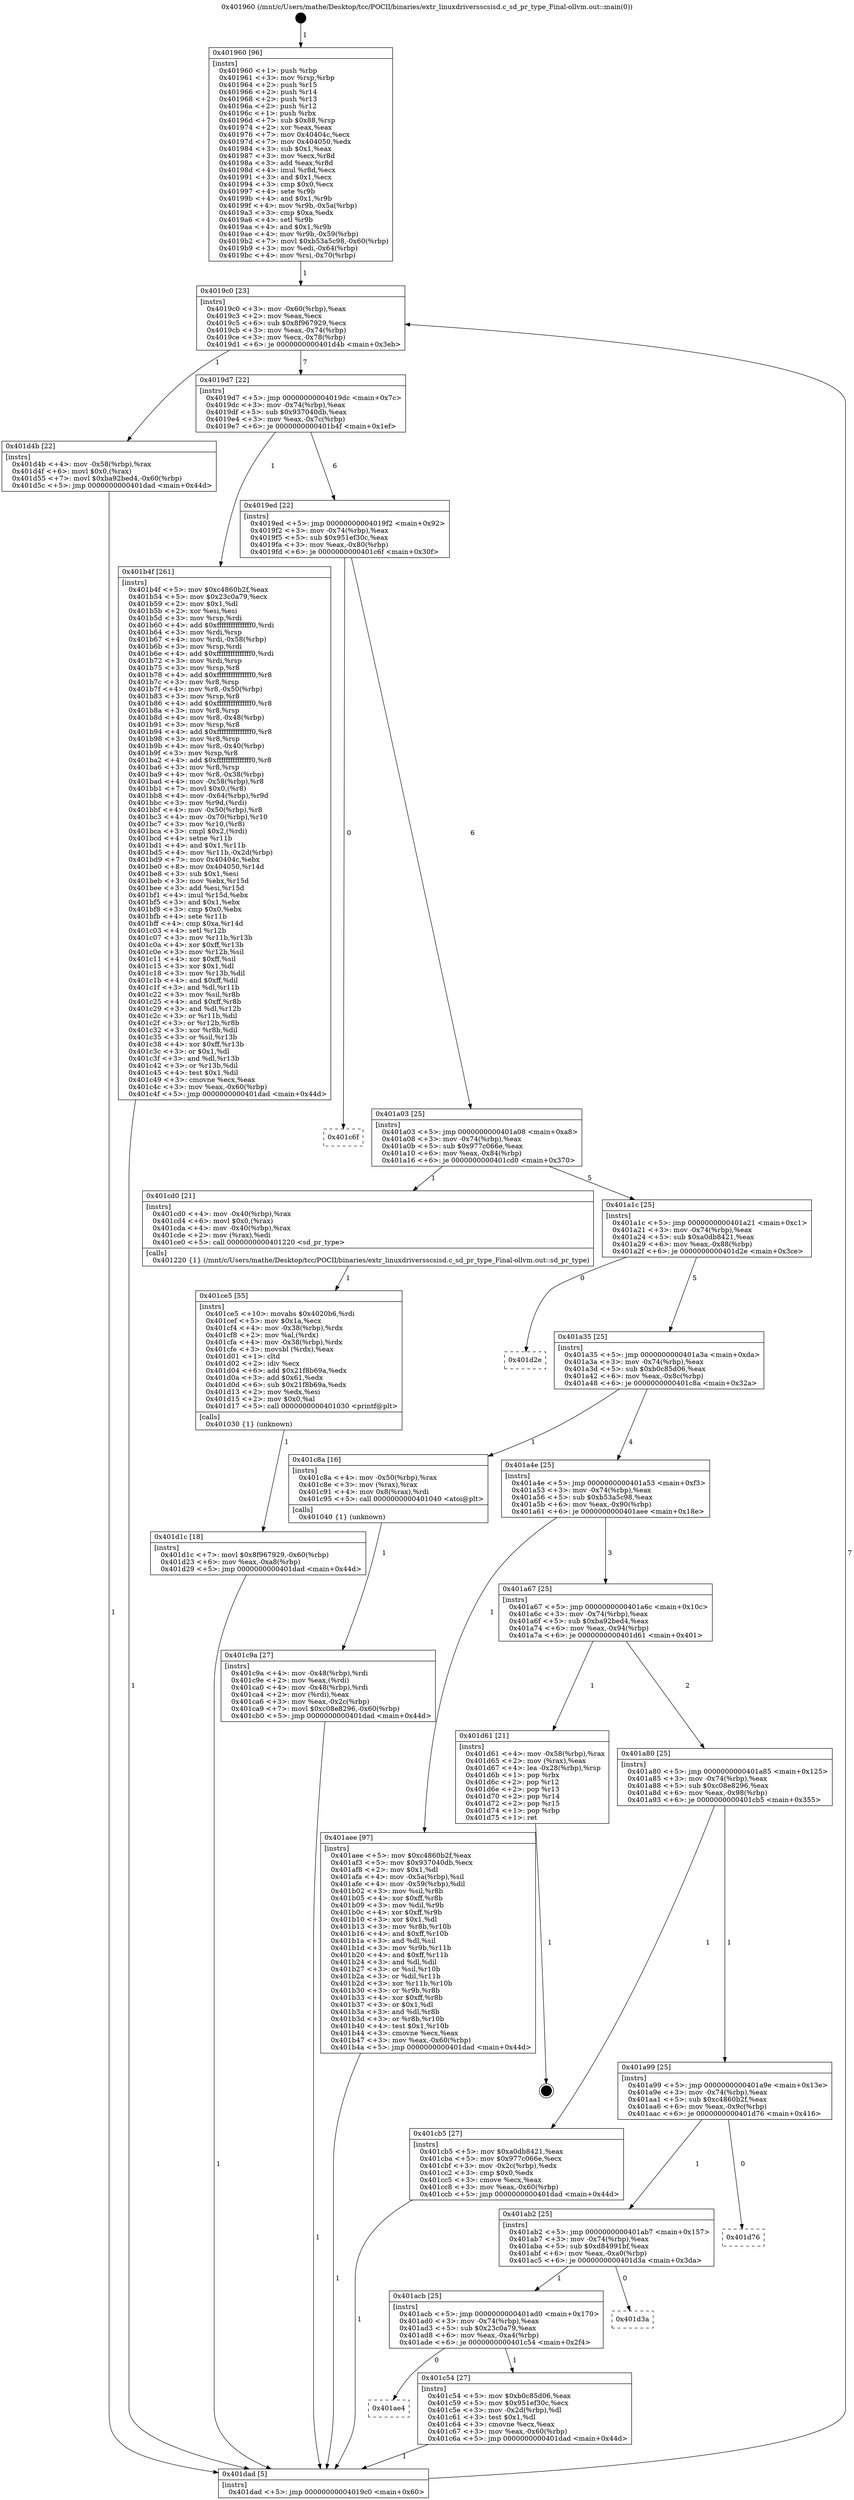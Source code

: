 digraph "0x401960" {
  label = "0x401960 (/mnt/c/Users/mathe/Desktop/tcc/POCII/binaries/extr_linuxdriversscsisd.c_sd_pr_type_Final-ollvm.out::main(0))"
  labelloc = "t"
  node[shape=record]

  Entry [label="",width=0.3,height=0.3,shape=circle,fillcolor=black,style=filled]
  "0x4019c0" [label="{
     0x4019c0 [23]\l
     | [instrs]\l
     &nbsp;&nbsp;0x4019c0 \<+3\>: mov -0x60(%rbp),%eax\l
     &nbsp;&nbsp;0x4019c3 \<+2\>: mov %eax,%ecx\l
     &nbsp;&nbsp;0x4019c5 \<+6\>: sub $0x8f967929,%ecx\l
     &nbsp;&nbsp;0x4019cb \<+3\>: mov %eax,-0x74(%rbp)\l
     &nbsp;&nbsp;0x4019ce \<+3\>: mov %ecx,-0x78(%rbp)\l
     &nbsp;&nbsp;0x4019d1 \<+6\>: je 0000000000401d4b \<main+0x3eb\>\l
  }"]
  "0x401d4b" [label="{
     0x401d4b [22]\l
     | [instrs]\l
     &nbsp;&nbsp;0x401d4b \<+4\>: mov -0x58(%rbp),%rax\l
     &nbsp;&nbsp;0x401d4f \<+6\>: movl $0x0,(%rax)\l
     &nbsp;&nbsp;0x401d55 \<+7\>: movl $0xba92bed4,-0x60(%rbp)\l
     &nbsp;&nbsp;0x401d5c \<+5\>: jmp 0000000000401dad \<main+0x44d\>\l
  }"]
  "0x4019d7" [label="{
     0x4019d7 [22]\l
     | [instrs]\l
     &nbsp;&nbsp;0x4019d7 \<+5\>: jmp 00000000004019dc \<main+0x7c\>\l
     &nbsp;&nbsp;0x4019dc \<+3\>: mov -0x74(%rbp),%eax\l
     &nbsp;&nbsp;0x4019df \<+5\>: sub $0x937040db,%eax\l
     &nbsp;&nbsp;0x4019e4 \<+3\>: mov %eax,-0x7c(%rbp)\l
     &nbsp;&nbsp;0x4019e7 \<+6\>: je 0000000000401b4f \<main+0x1ef\>\l
  }"]
  Exit [label="",width=0.3,height=0.3,shape=circle,fillcolor=black,style=filled,peripheries=2]
  "0x401b4f" [label="{
     0x401b4f [261]\l
     | [instrs]\l
     &nbsp;&nbsp;0x401b4f \<+5\>: mov $0xc4860b2f,%eax\l
     &nbsp;&nbsp;0x401b54 \<+5\>: mov $0x23c0a79,%ecx\l
     &nbsp;&nbsp;0x401b59 \<+2\>: mov $0x1,%dl\l
     &nbsp;&nbsp;0x401b5b \<+2\>: xor %esi,%esi\l
     &nbsp;&nbsp;0x401b5d \<+3\>: mov %rsp,%rdi\l
     &nbsp;&nbsp;0x401b60 \<+4\>: add $0xfffffffffffffff0,%rdi\l
     &nbsp;&nbsp;0x401b64 \<+3\>: mov %rdi,%rsp\l
     &nbsp;&nbsp;0x401b67 \<+4\>: mov %rdi,-0x58(%rbp)\l
     &nbsp;&nbsp;0x401b6b \<+3\>: mov %rsp,%rdi\l
     &nbsp;&nbsp;0x401b6e \<+4\>: add $0xfffffffffffffff0,%rdi\l
     &nbsp;&nbsp;0x401b72 \<+3\>: mov %rdi,%rsp\l
     &nbsp;&nbsp;0x401b75 \<+3\>: mov %rsp,%r8\l
     &nbsp;&nbsp;0x401b78 \<+4\>: add $0xfffffffffffffff0,%r8\l
     &nbsp;&nbsp;0x401b7c \<+3\>: mov %r8,%rsp\l
     &nbsp;&nbsp;0x401b7f \<+4\>: mov %r8,-0x50(%rbp)\l
     &nbsp;&nbsp;0x401b83 \<+3\>: mov %rsp,%r8\l
     &nbsp;&nbsp;0x401b86 \<+4\>: add $0xfffffffffffffff0,%r8\l
     &nbsp;&nbsp;0x401b8a \<+3\>: mov %r8,%rsp\l
     &nbsp;&nbsp;0x401b8d \<+4\>: mov %r8,-0x48(%rbp)\l
     &nbsp;&nbsp;0x401b91 \<+3\>: mov %rsp,%r8\l
     &nbsp;&nbsp;0x401b94 \<+4\>: add $0xfffffffffffffff0,%r8\l
     &nbsp;&nbsp;0x401b98 \<+3\>: mov %r8,%rsp\l
     &nbsp;&nbsp;0x401b9b \<+4\>: mov %r8,-0x40(%rbp)\l
     &nbsp;&nbsp;0x401b9f \<+3\>: mov %rsp,%r8\l
     &nbsp;&nbsp;0x401ba2 \<+4\>: add $0xfffffffffffffff0,%r8\l
     &nbsp;&nbsp;0x401ba6 \<+3\>: mov %r8,%rsp\l
     &nbsp;&nbsp;0x401ba9 \<+4\>: mov %r8,-0x38(%rbp)\l
     &nbsp;&nbsp;0x401bad \<+4\>: mov -0x58(%rbp),%r8\l
     &nbsp;&nbsp;0x401bb1 \<+7\>: movl $0x0,(%r8)\l
     &nbsp;&nbsp;0x401bb8 \<+4\>: mov -0x64(%rbp),%r9d\l
     &nbsp;&nbsp;0x401bbc \<+3\>: mov %r9d,(%rdi)\l
     &nbsp;&nbsp;0x401bbf \<+4\>: mov -0x50(%rbp),%r8\l
     &nbsp;&nbsp;0x401bc3 \<+4\>: mov -0x70(%rbp),%r10\l
     &nbsp;&nbsp;0x401bc7 \<+3\>: mov %r10,(%r8)\l
     &nbsp;&nbsp;0x401bca \<+3\>: cmpl $0x2,(%rdi)\l
     &nbsp;&nbsp;0x401bcd \<+4\>: setne %r11b\l
     &nbsp;&nbsp;0x401bd1 \<+4\>: and $0x1,%r11b\l
     &nbsp;&nbsp;0x401bd5 \<+4\>: mov %r11b,-0x2d(%rbp)\l
     &nbsp;&nbsp;0x401bd9 \<+7\>: mov 0x40404c,%ebx\l
     &nbsp;&nbsp;0x401be0 \<+8\>: mov 0x404050,%r14d\l
     &nbsp;&nbsp;0x401be8 \<+3\>: sub $0x1,%esi\l
     &nbsp;&nbsp;0x401beb \<+3\>: mov %ebx,%r15d\l
     &nbsp;&nbsp;0x401bee \<+3\>: add %esi,%r15d\l
     &nbsp;&nbsp;0x401bf1 \<+4\>: imul %r15d,%ebx\l
     &nbsp;&nbsp;0x401bf5 \<+3\>: and $0x1,%ebx\l
     &nbsp;&nbsp;0x401bf8 \<+3\>: cmp $0x0,%ebx\l
     &nbsp;&nbsp;0x401bfb \<+4\>: sete %r11b\l
     &nbsp;&nbsp;0x401bff \<+4\>: cmp $0xa,%r14d\l
     &nbsp;&nbsp;0x401c03 \<+4\>: setl %r12b\l
     &nbsp;&nbsp;0x401c07 \<+3\>: mov %r11b,%r13b\l
     &nbsp;&nbsp;0x401c0a \<+4\>: xor $0xff,%r13b\l
     &nbsp;&nbsp;0x401c0e \<+3\>: mov %r12b,%sil\l
     &nbsp;&nbsp;0x401c11 \<+4\>: xor $0xff,%sil\l
     &nbsp;&nbsp;0x401c15 \<+3\>: xor $0x1,%dl\l
     &nbsp;&nbsp;0x401c18 \<+3\>: mov %r13b,%dil\l
     &nbsp;&nbsp;0x401c1b \<+4\>: and $0xff,%dil\l
     &nbsp;&nbsp;0x401c1f \<+3\>: and %dl,%r11b\l
     &nbsp;&nbsp;0x401c22 \<+3\>: mov %sil,%r8b\l
     &nbsp;&nbsp;0x401c25 \<+4\>: and $0xff,%r8b\l
     &nbsp;&nbsp;0x401c29 \<+3\>: and %dl,%r12b\l
     &nbsp;&nbsp;0x401c2c \<+3\>: or %r11b,%dil\l
     &nbsp;&nbsp;0x401c2f \<+3\>: or %r12b,%r8b\l
     &nbsp;&nbsp;0x401c32 \<+3\>: xor %r8b,%dil\l
     &nbsp;&nbsp;0x401c35 \<+3\>: or %sil,%r13b\l
     &nbsp;&nbsp;0x401c38 \<+4\>: xor $0xff,%r13b\l
     &nbsp;&nbsp;0x401c3c \<+3\>: or $0x1,%dl\l
     &nbsp;&nbsp;0x401c3f \<+3\>: and %dl,%r13b\l
     &nbsp;&nbsp;0x401c42 \<+3\>: or %r13b,%dil\l
     &nbsp;&nbsp;0x401c45 \<+4\>: test $0x1,%dil\l
     &nbsp;&nbsp;0x401c49 \<+3\>: cmovne %ecx,%eax\l
     &nbsp;&nbsp;0x401c4c \<+3\>: mov %eax,-0x60(%rbp)\l
     &nbsp;&nbsp;0x401c4f \<+5\>: jmp 0000000000401dad \<main+0x44d\>\l
  }"]
  "0x4019ed" [label="{
     0x4019ed [22]\l
     | [instrs]\l
     &nbsp;&nbsp;0x4019ed \<+5\>: jmp 00000000004019f2 \<main+0x92\>\l
     &nbsp;&nbsp;0x4019f2 \<+3\>: mov -0x74(%rbp),%eax\l
     &nbsp;&nbsp;0x4019f5 \<+5\>: sub $0x951ef30c,%eax\l
     &nbsp;&nbsp;0x4019fa \<+3\>: mov %eax,-0x80(%rbp)\l
     &nbsp;&nbsp;0x4019fd \<+6\>: je 0000000000401c6f \<main+0x30f\>\l
  }"]
  "0x401d1c" [label="{
     0x401d1c [18]\l
     | [instrs]\l
     &nbsp;&nbsp;0x401d1c \<+7\>: movl $0x8f967929,-0x60(%rbp)\l
     &nbsp;&nbsp;0x401d23 \<+6\>: mov %eax,-0xa8(%rbp)\l
     &nbsp;&nbsp;0x401d29 \<+5\>: jmp 0000000000401dad \<main+0x44d\>\l
  }"]
  "0x401c6f" [label="{
     0x401c6f\l
  }", style=dashed]
  "0x401a03" [label="{
     0x401a03 [25]\l
     | [instrs]\l
     &nbsp;&nbsp;0x401a03 \<+5\>: jmp 0000000000401a08 \<main+0xa8\>\l
     &nbsp;&nbsp;0x401a08 \<+3\>: mov -0x74(%rbp),%eax\l
     &nbsp;&nbsp;0x401a0b \<+5\>: sub $0x977c066e,%eax\l
     &nbsp;&nbsp;0x401a10 \<+6\>: mov %eax,-0x84(%rbp)\l
     &nbsp;&nbsp;0x401a16 \<+6\>: je 0000000000401cd0 \<main+0x370\>\l
  }"]
  "0x401ce5" [label="{
     0x401ce5 [55]\l
     | [instrs]\l
     &nbsp;&nbsp;0x401ce5 \<+10\>: movabs $0x4020b6,%rdi\l
     &nbsp;&nbsp;0x401cef \<+5\>: mov $0x1a,%ecx\l
     &nbsp;&nbsp;0x401cf4 \<+4\>: mov -0x38(%rbp),%rdx\l
     &nbsp;&nbsp;0x401cf8 \<+2\>: mov %al,(%rdx)\l
     &nbsp;&nbsp;0x401cfa \<+4\>: mov -0x38(%rbp),%rdx\l
     &nbsp;&nbsp;0x401cfe \<+3\>: movsbl (%rdx),%eax\l
     &nbsp;&nbsp;0x401d01 \<+1\>: cltd\l
     &nbsp;&nbsp;0x401d02 \<+2\>: idiv %ecx\l
     &nbsp;&nbsp;0x401d04 \<+6\>: add $0x21f8b69a,%edx\l
     &nbsp;&nbsp;0x401d0a \<+3\>: add $0x61,%edx\l
     &nbsp;&nbsp;0x401d0d \<+6\>: sub $0x21f8b69a,%edx\l
     &nbsp;&nbsp;0x401d13 \<+2\>: mov %edx,%esi\l
     &nbsp;&nbsp;0x401d15 \<+2\>: mov $0x0,%al\l
     &nbsp;&nbsp;0x401d17 \<+5\>: call 0000000000401030 \<printf@plt\>\l
     | [calls]\l
     &nbsp;&nbsp;0x401030 \{1\} (unknown)\l
  }"]
  "0x401cd0" [label="{
     0x401cd0 [21]\l
     | [instrs]\l
     &nbsp;&nbsp;0x401cd0 \<+4\>: mov -0x40(%rbp),%rax\l
     &nbsp;&nbsp;0x401cd4 \<+6\>: movl $0x0,(%rax)\l
     &nbsp;&nbsp;0x401cda \<+4\>: mov -0x40(%rbp),%rax\l
     &nbsp;&nbsp;0x401cde \<+2\>: mov (%rax),%edi\l
     &nbsp;&nbsp;0x401ce0 \<+5\>: call 0000000000401220 \<sd_pr_type\>\l
     | [calls]\l
     &nbsp;&nbsp;0x401220 \{1\} (/mnt/c/Users/mathe/Desktop/tcc/POCII/binaries/extr_linuxdriversscsisd.c_sd_pr_type_Final-ollvm.out::sd_pr_type)\l
  }"]
  "0x401a1c" [label="{
     0x401a1c [25]\l
     | [instrs]\l
     &nbsp;&nbsp;0x401a1c \<+5\>: jmp 0000000000401a21 \<main+0xc1\>\l
     &nbsp;&nbsp;0x401a21 \<+3\>: mov -0x74(%rbp),%eax\l
     &nbsp;&nbsp;0x401a24 \<+5\>: sub $0xa0db8421,%eax\l
     &nbsp;&nbsp;0x401a29 \<+6\>: mov %eax,-0x88(%rbp)\l
     &nbsp;&nbsp;0x401a2f \<+6\>: je 0000000000401d2e \<main+0x3ce\>\l
  }"]
  "0x401c9a" [label="{
     0x401c9a [27]\l
     | [instrs]\l
     &nbsp;&nbsp;0x401c9a \<+4\>: mov -0x48(%rbp),%rdi\l
     &nbsp;&nbsp;0x401c9e \<+2\>: mov %eax,(%rdi)\l
     &nbsp;&nbsp;0x401ca0 \<+4\>: mov -0x48(%rbp),%rdi\l
     &nbsp;&nbsp;0x401ca4 \<+2\>: mov (%rdi),%eax\l
     &nbsp;&nbsp;0x401ca6 \<+3\>: mov %eax,-0x2c(%rbp)\l
     &nbsp;&nbsp;0x401ca9 \<+7\>: movl $0xc08e8296,-0x60(%rbp)\l
     &nbsp;&nbsp;0x401cb0 \<+5\>: jmp 0000000000401dad \<main+0x44d\>\l
  }"]
  "0x401d2e" [label="{
     0x401d2e\l
  }", style=dashed]
  "0x401a35" [label="{
     0x401a35 [25]\l
     | [instrs]\l
     &nbsp;&nbsp;0x401a35 \<+5\>: jmp 0000000000401a3a \<main+0xda\>\l
     &nbsp;&nbsp;0x401a3a \<+3\>: mov -0x74(%rbp),%eax\l
     &nbsp;&nbsp;0x401a3d \<+5\>: sub $0xb0c85d06,%eax\l
     &nbsp;&nbsp;0x401a42 \<+6\>: mov %eax,-0x8c(%rbp)\l
     &nbsp;&nbsp;0x401a48 \<+6\>: je 0000000000401c8a \<main+0x32a\>\l
  }"]
  "0x401ae4" [label="{
     0x401ae4\l
  }", style=dashed]
  "0x401c8a" [label="{
     0x401c8a [16]\l
     | [instrs]\l
     &nbsp;&nbsp;0x401c8a \<+4\>: mov -0x50(%rbp),%rax\l
     &nbsp;&nbsp;0x401c8e \<+3\>: mov (%rax),%rax\l
     &nbsp;&nbsp;0x401c91 \<+4\>: mov 0x8(%rax),%rdi\l
     &nbsp;&nbsp;0x401c95 \<+5\>: call 0000000000401040 \<atoi@plt\>\l
     | [calls]\l
     &nbsp;&nbsp;0x401040 \{1\} (unknown)\l
  }"]
  "0x401a4e" [label="{
     0x401a4e [25]\l
     | [instrs]\l
     &nbsp;&nbsp;0x401a4e \<+5\>: jmp 0000000000401a53 \<main+0xf3\>\l
     &nbsp;&nbsp;0x401a53 \<+3\>: mov -0x74(%rbp),%eax\l
     &nbsp;&nbsp;0x401a56 \<+5\>: sub $0xb53a5c98,%eax\l
     &nbsp;&nbsp;0x401a5b \<+6\>: mov %eax,-0x90(%rbp)\l
     &nbsp;&nbsp;0x401a61 \<+6\>: je 0000000000401aee \<main+0x18e\>\l
  }"]
  "0x401c54" [label="{
     0x401c54 [27]\l
     | [instrs]\l
     &nbsp;&nbsp;0x401c54 \<+5\>: mov $0xb0c85d06,%eax\l
     &nbsp;&nbsp;0x401c59 \<+5\>: mov $0x951ef30c,%ecx\l
     &nbsp;&nbsp;0x401c5e \<+3\>: mov -0x2d(%rbp),%dl\l
     &nbsp;&nbsp;0x401c61 \<+3\>: test $0x1,%dl\l
     &nbsp;&nbsp;0x401c64 \<+3\>: cmovne %ecx,%eax\l
     &nbsp;&nbsp;0x401c67 \<+3\>: mov %eax,-0x60(%rbp)\l
     &nbsp;&nbsp;0x401c6a \<+5\>: jmp 0000000000401dad \<main+0x44d\>\l
  }"]
  "0x401aee" [label="{
     0x401aee [97]\l
     | [instrs]\l
     &nbsp;&nbsp;0x401aee \<+5\>: mov $0xc4860b2f,%eax\l
     &nbsp;&nbsp;0x401af3 \<+5\>: mov $0x937040db,%ecx\l
     &nbsp;&nbsp;0x401af8 \<+2\>: mov $0x1,%dl\l
     &nbsp;&nbsp;0x401afa \<+4\>: mov -0x5a(%rbp),%sil\l
     &nbsp;&nbsp;0x401afe \<+4\>: mov -0x59(%rbp),%dil\l
     &nbsp;&nbsp;0x401b02 \<+3\>: mov %sil,%r8b\l
     &nbsp;&nbsp;0x401b05 \<+4\>: xor $0xff,%r8b\l
     &nbsp;&nbsp;0x401b09 \<+3\>: mov %dil,%r9b\l
     &nbsp;&nbsp;0x401b0c \<+4\>: xor $0xff,%r9b\l
     &nbsp;&nbsp;0x401b10 \<+3\>: xor $0x1,%dl\l
     &nbsp;&nbsp;0x401b13 \<+3\>: mov %r8b,%r10b\l
     &nbsp;&nbsp;0x401b16 \<+4\>: and $0xff,%r10b\l
     &nbsp;&nbsp;0x401b1a \<+3\>: and %dl,%sil\l
     &nbsp;&nbsp;0x401b1d \<+3\>: mov %r9b,%r11b\l
     &nbsp;&nbsp;0x401b20 \<+4\>: and $0xff,%r11b\l
     &nbsp;&nbsp;0x401b24 \<+3\>: and %dl,%dil\l
     &nbsp;&nbsp;0x401b27 \<+3\>: or %sil,%r10b\l
     &nbsp;&nbsp;0x401b2a \<+3\>: or %dil,%r11b\l
     &nbsp;&nbsp;0x401b2d \<+3\>: xor %r11b,%r10b\l
     &nbsp;&nbsp;0x401b30 \<+3\>: or %r9b,%r8b\l
     &nbsp;&nbsp;0x401b33 \<+4\>: xor $0xff,%r8b\l
     &nbsp;&nbsp;0x401b37 \<+3\>: or $0x1,%dl\l
     &nbsp;&nbsp;0x401b3a \<+3\>: and %dl,%r8b\l
     &nbsp;&nbsp;0x401b3d \<+3\>: or %r8b,%r10b\l
     &nbsp;&nbsp;0x401b40 \<+4\>: test $0x1,%r10b\l
     &nbsp;&nbsp;0x401b44 \<+3\>: cmovne %ecx,%eax\l
     &nbsp;&nbsp;0x401b47 \<+3\>: mov %eax,-0x60(%rbp)\l
     &nbsp;&nbsp;0x401b4a \<+5\>: jmp 0000000000401dad \<main+0x44d\>\l
  }"]
  "0x401a67" [label="{
     0x401a67 [25]\l
     | [instrs]\l
     &nbsp;&nbsp;0x401a67 \<+5\>: jmp 0000000000401a6c \<main+0x10c\>\l
     &nbsp;&nbsp;0x401a6c \<+3\>: mov -0x74(%rbp),%eax\l
     &nbsp;&nbsp;0x401a6f \<+5\>: sub $0xba92bed4,%eax\l
     &nbsp;&nbsp;0x401a74 \<+6\>: mov %eax,-0x94(%rbp)\l
     &nbsp;&nbsp;0x401a7a \<+6\>: je 0000000000401d61 \<main+0x401\>\l
  }"]
  "0x401dad" [label="{
     0x401dad [5]\l
     | [instrs]\l
     &nbsp;&nbsp;0x401dad \<+5\>: jmp 00000000004019c0 \<main+0x60\>\l
  }"]
  "0x401960" [label="{
     0x401960 [96]\l
     | [instrs]\l
     &nbsp;&nbsp;0x401960 \<+1\>: push %rbp\l
     &nbsp;&nbsp;0x401961 \<+3\>: mov %rsp,%rbp\l
     &nbsp;&nbsp;0x401964 \<+2\>: push %r15\l
     &nbsp;&nbsp;0x401966 \<+2\>: push %r14\l
     &nbsp;&nbsp;0x401968 \<+2\>: push %r13\l
     &nbsp;&nbsp;0x40196a \<+2\>: push %r12\l
     &nbsp;&nbsp;0x40196c \<+1\>: push %rbx\l
     &nbsp;&nbsp;0x40196d \<+7\>: sub $0x88,%rsp\l
     &nbsp;&nbsp;0x401974 \<+2\>: xor %eax,%eax\l
     &nbsp;&nbsp;0x401976 \<+7\>: mov 0x40404c,%ecx\l
     &nbsp;&nbsp;0x40197d \<+7\>: mov 0x404050,%edx\l
     &nbsp;&nbsp;0x401984 \<+3\>: sub $0x1,%eax\l
     &nbsp;&nbsp;0x401987 \<+3\>: mov %ecx,%r8d\l
     &nbsp;&nbsp;0x40198a \<+3\>: add %eax,%r8d\l
     &nbsp;&nbsp;0x40198d \<+4\>: imul %r8d,%ecx\l
     &nbsp;&nbsp;0x401991 \<+3\>: and $0x1,%ecx\l
     &nbsp;&nbsp;0x401994 \<+3\>: cmp $0x0,%ecx\l
     &nbsp;&nbsp;0x401997 \<+4\>: sete %r9b\l
     &nbsp;&nbsp;0x40199b \<+4\>: and $0x1,%r9b\l
     &nbsp;&nbsp;0x40199f \<+4\>: mov %r9b,-0x5a(%rbp)\l
     &nbsp;&nbsp;0x4019a3 \<+3\>: cmp $0xa,%edx\l
     &nbsp;&nbsp;0x4019a6 \<+4\>: setl %r9b\l
     &nbsp;&nbsp;0x4019aa \<+4\>: and $0x1,%r9b\l
     &nbsp;&nbsp;0x4019ae \<+4\>: mov %r9b,-0x59(%rbp)\l
     &nbsp;&nbsp;0x4019b2 \<+7\>: movl $0xb53a5c98,-0x60(%rbp)\l
     &nbsp;&nbsp;0x4019b9 \<+3\>: mov %edi,-0x64(%rbp)\l
     &nbsp;&nbsp;0x4019bc \<+4\>: mov %rsi,-0x70(%rbp)\l
  }"]
  "0x401acb" [label="{
     0x401acb [25]\l
     | [instrs]\l
     &nbsp;&nbsp;0x401acb \<+5\>: jmp 0000000000401ad0 \<main+0x170\>\l
     &nbsp;&nbsp;0x401ad0 \<+3\>: mov -0x74(%rbp),%eax\l
     &nbsp;&nbsp;0x401ad3 \<+5\>: sub $0x23c0a79,%eax\l
     &nbsp;&nbsp;0x401ad8 \<+6\>: mov %eax,-0xa4(%rbp)\l
     &nbsp;&nbsp;0x401ade \<+6\>: je 0000000000401c54 \<main+0x2f4\>\l
  }"]
  "0x401d3a" [label="{
     0x401d3a\l
  }", style=dashed]
  "0x401d61" [label="{
     0x401d61 [21]\l
     | [instrs]\l
     &nbsp;&nbsp;0x401d61 \<+4\>: mov -0x58(%rbp),%rax\l
     &nbsp;&nbsp;0x401d65 \<+2\>: mov (%rax),%eax\l
     &nbsp;&nbsp;0x401d67 \<+4\>: lea -0x28(%rbp),%rsp\l
     &nbsp;&nbsp;0x401d6b \<+1\>: pop %rbx\l
     &nbsp;&nbsp;0x401d6c \<+2\>: pop %r12\l
     &nbsp;&nbsp;0x401d6e \<+2\>: pop %r13\l
     &nbsp;&nbsp;0x401d70 \<+2\>: pop %r14\l
     &nbsp;&nbsp;0x401d72 \<+2\>: pop %r15\l
     &nbsp;&nbsp;0x401d74 \<+1\>: pop %rbp\l
     &nbsp;&nbsp;0x401d75 \<+1\>: ret\l
  }"]
  "0x401a80" [label="{
     0x401a80 [25]\l
     | [instrs]\l
     &nbsp;&nbsp;0x401a80 \<+5\>: jmp 0000000000401a85 \<main+0x125\>\l
     &nbsp;&nbsp;0x401a85 \<+3\>: mov -0x74(%rbp),%eax\l
     &nbsp;&nbsp;0x401a88 \<+5\>: sub $0xc08e8296,%eax\l
     &nbsp;&nbsp;0x401a8d \<+6\>: mov %eax,-0x98(%rbp)\l
     &nbsp;&nbsp;0x401a93 \<+6\>: je 0000000000401cb5 \<main+0x355\>\l
  }"]
  "0x401ab2" [label="{
     0x401ab2 [25]\l
     | [instrs]\l
     &nbsp;&nbsp;0x401ab2 \<+5\>: jmp 0000000000401ab7 \<main+0x157\>\l
     &nbsp;&nbsp;0x401ab7 \<+3\>: mov -0x74(%rbp),%eax\l
     &nbsp;&nbsp;0x401aba \<+5\>: sub $0xd84991bf,%eax\l
     &nbsp;&nbsp;0x401abf \<+6\>: mov %eax,-0xa0(%rbp)\l
     &nbsp;&nbsp;0x401ac5 \<+6\>: je 0000000000401d3a \<main+0x3da\>\l
  }"]
  "0x401cb5" [label="{
     0x401cb5 [27]\l
     | [instrs]\l
     &nbsp;&nbsp;0x401cb5 \<+5\>: mov $0xa0db8421,%eax\l
     &nbsp;&nbsp;0x401cba \<+5\>: mov $0x977c066e,%ecx\l
     &nbsp;&nbsp;0x401cbf \<+3\>: mov -0x2c(%rbp),%edx\l
     &nbsp;&nbsp;0x401cc2 \<+3\>: cmp $0x0,%edx\l
     &nbsp;&nbsp;0x401cc5 \<+3\>: cmove %ecx,%eax\l
     &nbsp;&nbsp;0x401cc8 \<+3\>: mov %eax,-0x60(%rbp)\l
     &nbsp;&nbsp;0x401ccb \<+5\>: jmp 0000000000401dad \<main+0x44d\>\l
  }"]
  "0x401a99" [label="{
     0x401a99 [25]\l
     | [instrs]\l
     &nbsp;&nbsp;0x401a99 \<+5\>: jmp 0000000000401a9e \<main+0x13e\>\l
     &nbsp;&nbsp;0x401a9e \<+3\>: mov -0x74(%rbp),%eax\l
     &nbsp;&nbsp;0x401aa1 \<+5\>: sub $0xc4860b2f,%eax\l
     &nbsp;&nbsp;0x401aa6 \<+6\>: mov %eax,-0x9c(%rbp)\l
     &nbsp;&nbsp;0x401aac \<+6\>: je 0000000000401d76 \<main+0x416\>\l
  }"]
  "0x401d76" [label="{
     0x401d76\l
  }", style=dashed]
  Entry -> "0x401960" [label=" 1"]
  "0x4019c0" -> "0x401d4b" [label=" 1"]
  "0x4019c0" -> "0x4019d7" [label=" 7"]
  "0x401d61" -> Exit [label=" 1"]
  "0x4019d7" -> "0x401b4f" [label=" 1"]
  "0x4019d7" -> "0x4019ed" [label=" 6"]
  "0x401d4b" -> "0x401dad" [label=" 1"]
  "0x4019ed" -> "0x401c6f" [label=" 0"]
  "0x4019ed" -> "0x401a03" [label=" 6"]
  "0x401d1c" -> "0x401dad" [label=" 1"]
  "0x401a03" -> "0x401cd0" [label=" 1"]
  "0x401a03" -> "0x401a1c" [label=" 5"]
  "0x401ce5" -> "0x401d1c" [label=" 1"]
  "0x401a1c" -> "0x401d2e" [label=" 0"]
  "0x401a1c" -> "0x401a35" [label=" 5"]
  "0x401cd0" -> "0x401ce5" [label=" 1"]
  "0x401a35" -> "0x401c8a" [label=" 1"]
  "0x401a35" -> "0x401a4e" [label=" 4"]
  "0x401cb5" -> "0x401dad" [label=" 1"]
  "0x401a4e" -> "0x401aee" [label=" 1"]
  "0x401a4e" -> "0x401a67" [label=" 3"]
  "0x401aee" -> "0x401dad" [label=" 1"]
  "0x401960" -> "0x4019c0" [label=" 1"]
  "0x401dad" -> "0x4019c0" [label=" 7"]
  "0x401c9a" -> "0x401dad" [label=" 1"]
  "0x401b4f" -> "0x401dad" [label=" 1"]
  "0x401c54" -> "0x401dad" [label=" 1"]
  "0x401a67" -> "0x401d61" [label=" 1"]
  "0x401a67" -> "0x401a80" [label=" 2"]
  "0x401acb" -> "0x401ae4" [label=" 0"]
  "0x401a80" -> "0x401cb5" [label=" 1"]
  "0x401a80" -> "0x401a99" [label=" 1"]
  "0x401c8a" -> "0x401c9a" [label=" 1"]
  "0x401a99" -> "0x401d76" [label=" 0"]
  "0x401a99" -> "0x401ab2" [label=" 1"]
  "0x401acb" -> "0x401c54" [label=" 1"]
  "0x401ab2" -> "0x401d3a" [label=" 0"]
  "0x401ab2" -> "0x401acb" [label=" 1"]
}
